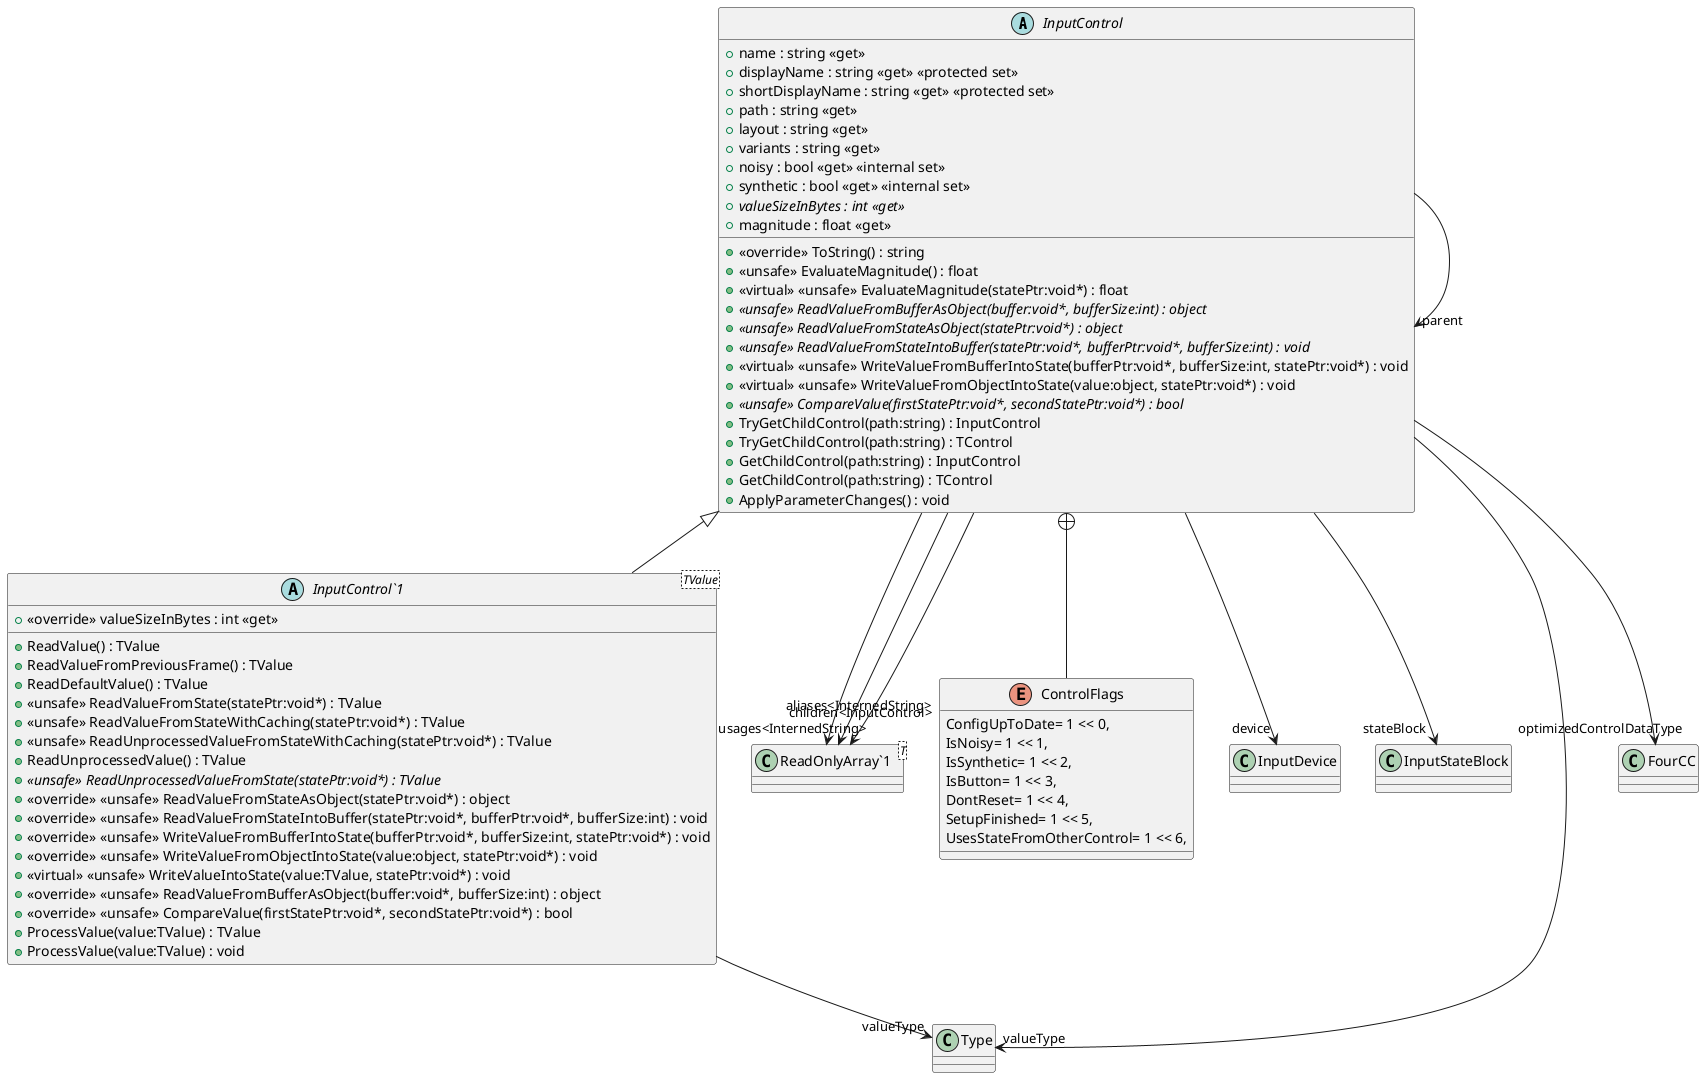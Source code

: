 @startuml
abstract class InputControl {
    + name : string <<get>>
    + displayName : string <<get>> <<protected set>>
    + shortDisplayName : string <<get>> <<protected set>>
    + path : string <<get>>
    + layout : string <<get>>
    + variants : string <<get>>
    + noisy : bool <<get>> <<internal set>>
    + synthetic : bool <<get>> <<internal set>>
    + {abstract} valueSizeInBytes : int <<get>>
    + magnitude : float <<get>>
    + <<override>> ToString() : string
    + <<unsafe>> EvaluateMagnitude() : float
    + <<virtual>> <<unsafe>> EvaluateMagnitude(statePtr:void*) : float
    + {abstract} <<unsafe>> ReadValueFromBufferAsObject(buffer:void*, bufferSize:int) : object
    + {abstract} <<unsafe>> ReadValueFromStateAsObject(statePtr:void*) : object
    + {abstract} <<unsafe>> ReadValueFromStateIntoBuffer(statePtr:void*, bufferPtr:void*, bufferSize:int) : void
    + <<virtual>> <<unsafe>> WriteValueFromBufferIntoState(bufferPtr:void*, bufferSize:int, statePtr:void*) : void
    + <<virtual>> <<unsafe>> WriteValueFromObjectIntoState(value:object, statePtr:void*) : void
    + {abstract} <<unsafe>> CompareValue(firstStatePtr:void*, secondStatePtr:void*) : bool
    + TryGetChildControl(path:string) : InputControl
    + TryGetChildControl(path:string) : TControl
    + GetChildControl(path:string) : InputControl
    + GetChildControl(path:string) : TControl
    + ApplyParameterChanges() : void
}
abstract class "InputControl`1"<TValue> {
    + <<override>> valueSizeInBytes : int <<get>>
    + ReadValue() : TValue
    + ReadValueFromPreviousFrame() : TValue
    + ReadDefaultValue() : TValue
    + <<unsafe>> ReadValueFromState(statePtr:void*) : TValue
    + <<unsafe>> ReadValueFromStateWithCaching(statePtr:void*) : TValue
    + <<unsafe>> ReadUnprocessedValueFromStateWithCaching(statePtr:void*) : TValue
    + ReadUnprocessedValue() : TValue
    + {abstract} <<unsafe>> ReadUnprocessedValueFromState(statePtr:void*) : TValue
    + <<override>> <<unsafe>> ReadValueFromStateAsObject(statePtr:void*) : object
    + <<override>> <<unsafe>> ReadValueFromStateIntoBuffer(statePtr:void*, bufferPtr:void*, bufferSize:int) : void
    + <<override>> <<unsafe>> WriteValueFromBufferIntoState(bufferPtr:void*, bufferSize:int, statePtr:void*) : void
    + <<override>> <<unsafe>> WriteValueFromObjectIntoState(value:object, statePtr:void*) : void
    + <<virtual>> <<unsafe>> WriteValueIntoState(value:TValue, statePtr:void*) : void
    + <<override>> <<unsafe>> ReadValueFromBufferAsObject(buffer:void*, bufferSize:int) : object
    + <<override>> <<unsafe>> CompareValue(firstStatePtr:void*, secondStatePtr:void*) : bool
    + ProcessValue(value:TValue) : TValue
    + ProcessValue(value:TValue) : void
}
class "ReadOnlyArray`1"<T> {
}
enum ControlFlags {
    ConfigUpToDate= 1 << 0,
    IsNoisy= 1 << 1,
    IsSynthetic= 1 << 2,
    IsButton= 1 << 3,
    DontReset= 1 << 4,
    SetupFinished= 1 << 5,
    UsesStateFromOtherControl= 1 << 6,
}
InputControl --> "device" InputDevice
InputControl --> "parent" InputControl
InputControl --> "children<InputControl>" "ReadOnlyArray`1"
InputControl --> "usages<InternedString>" "ReadOnlyArray`1"
InputControl --> "aliases<InternedString>" "ReadOnlyArray`1"
InputControl --> "stateBlock" InputStateBlock
InputControl --> "valueType" Type
InputControl --> "optimizedControlDataType" FourCC
InputControl <|-- "InputControl`1"
"InputControl`1" --> "valueType" Type
InputControl +-- ControlFlags
@enduml
